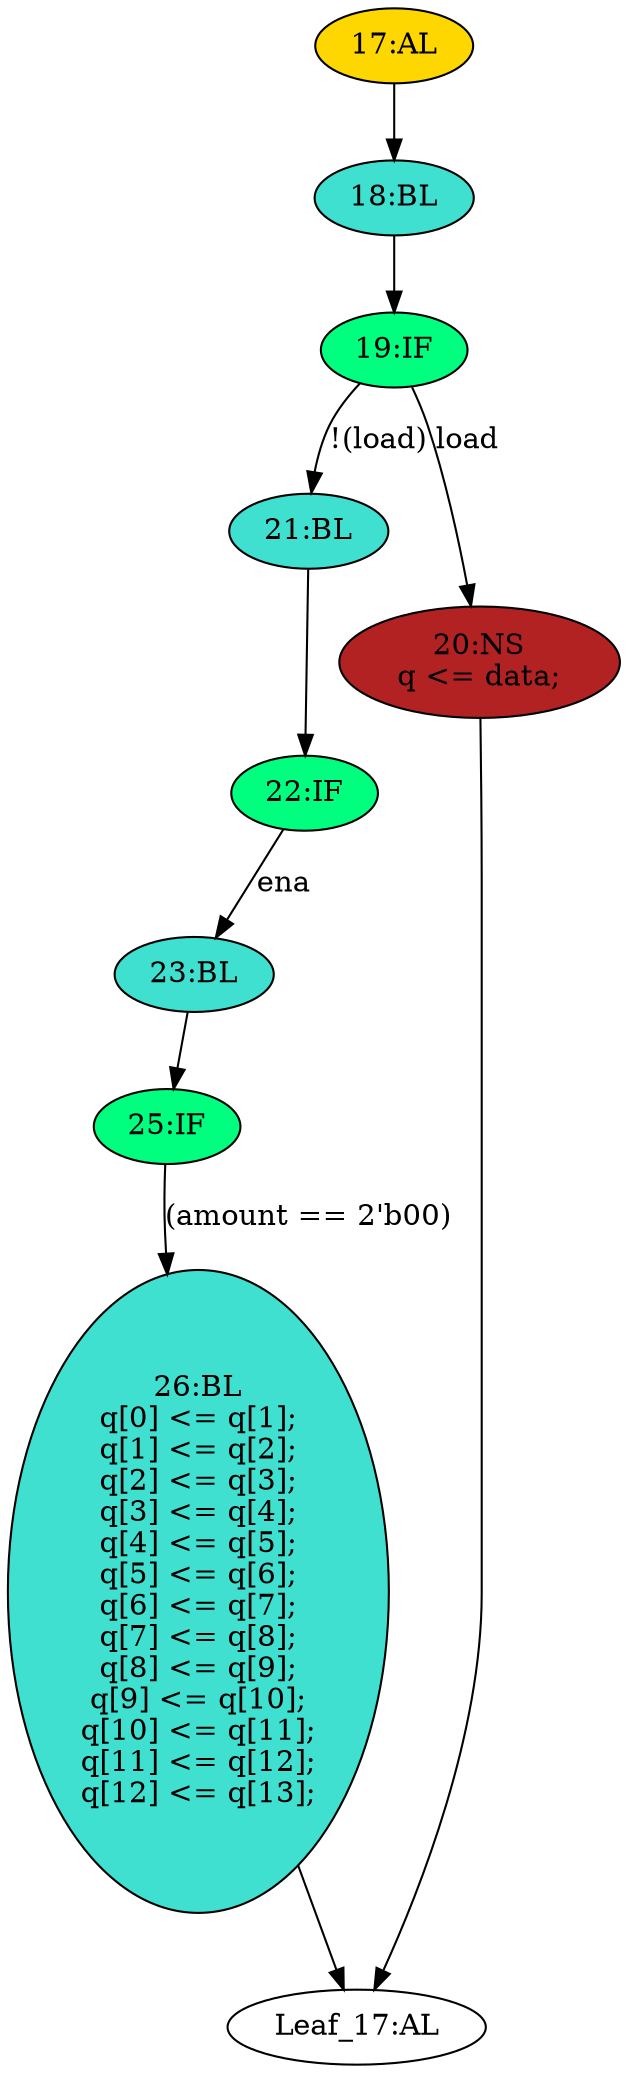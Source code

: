 strict digraph "" {
	node [label="\N"];
	"17:AL"	[ast="<pyverilog.vparser.ast.Always object at 0x7fa3304c5210>",
		clk_sens=True,
		fillcolor=gold,
		label="17:AL",
		sens="['clk']",
		statements="[]",
		style=filled,
		typ=Always,
		use_var="['load', 'ena', 'amount', 'data', 'q']"];
	"18:BL"	[ast="<pyverilog.vparser.ast.Block object at 0x7fa3304c53d0>",
		fillcolor=turquoise,
		label="18:BL",
		statements="[]",
		style=filled,
		typ=Block];
	"17:AL" -> "18:BL"	[cond="[]",
		lineno=None];
	"22:IF"	[ast="<pyverilog.vparser.ast.IfStatement object at 0x7fa3304c54d0>",
		fillcolor=springgreen,
		label="22:IF",
		statements="[]",
		style=filled,
		typ=IfStatement];
	"23:BL"	[ast="<pyverilog.vparser.ast.Block object at 0x7fa3304c5550>",
		fillcolor=turquoise,
		label="23:BL",
		statements="[]",
		style=filled,
		typ=Block];
	"22:IF" -> "23:BL"	[cond="['ena']",
		label=ena,
		lineno=22];
	"21:BL"	[ast="<pyverilog.vparser.ast.Block object at 0x7fa3304c5490>",
		fillcolor=turquoise,
		label="21:BL",
		statements="[]",
		style=filled,
		typ=Block];
	"21:BL" -> "22:IF"	[cond="[]",
		lineno=None];
	"19:IF"	[ast="<pyverilog.vparser.ast.IfStatement object at 0x7fa3304c5410>",
		fillcolor=springgreen,
		label="19:IF",
		statements="[]",
		style=filled,
		typ=IfStatement];
	"19:IF" -> "21:BL"	[cond="['load']",
		label="!(load)",
		lineno=19];
	"20:NS"	[ast="<pyverilog.vparser.ast.NonblockingSubstitution object at 0x7fa3304f64d0>",
		fillcolor=firebrick,
		label="20:NS
q <= data;",
		statements="[<pyverilog.vparser.ast.NonblockingSubstitution object at 0x7fa3304f64d0>]",
		style=filled,
		typ=NonblockingSubstitution];
	"19:IF" -> "20:NS"	[cond="['load']",
		label=load,
		lineno=19];
	"26:BL"	[ast="<pyverilog.vparser.ast.Block object at 0x7fa3304c55d0>",
		fillcolor=turquoise,
		label="26:BL
q[0] <= q[1];
q[1] <= q[2];
q[2] <= q[3];
q[3] <= q[4];
q[4] <= q[5];
q[5] <= q[6];
q[6] <= q[7];
q[7] <= q[8];
q[8] <= q[\
9];
q[9] <= q[10];
q[10] <= q[11];
q[11] <= q[12];
q[12] <= q[13];",
		statements="[<pyverilog.vparser.ast.NonblockingSubstitution object at 0x7fa3304c5610>, <pyverilog.vparser.ast.NonblockingSubstitution object \
at 0x7fa3304c5890>, <pyverilog.vparser.ast.NonblockingSubstitution object at 0x7fa3304c5ad0>, <pyverilog.vparser.ast.NonblockingSubstitution \
object at 0x7fa3304c5d10>, <pyverilog.vparser.ast.NonblockingSubstitution object at 0x7fa3304c5f50>, <pyverilog.vparser.ast.NonblockingSubstitution \
object at 0x7fa3304c41d0>, <pyverilog.vparser.ast.NonblockingSubstitution object at 0x7fa3304c4410>, <pyverilog.vparser.ast.NonblockingSubstitution \
object at 0x7fa3304c4650>, <pyverilog.vparser.ast.NonblockingSubstitution object at 0x7fa3304c4890>, <pyverilog.vparser.ast.NonblockingSubstitution \
object at 0x7fa3304c4ad0>, <pyverilog.vparser.ast.NonblockingSubstitution object at 0x7fa3304c4d10>, <pyverilog.vparser.ast.NonblockingSubstitution \
object at 0x7fa3304c4f50>, <pyverilog.vparser.ast.NonblockingSubstitution object at 0x7fa3304f61d0>]",
		style=filled,
		typ=Block];
	"Leaf_17:AL"	[def_var="['q']",
		label="Leaf_17:AL"];
	"26:BL" -> "Leaf_17:AL"	[cond="[]",
		lineno=None];
	"18:BL" -> "19:IF"	[cond="[]",
		lineno=None];
	"25:IF"	[ast="<pyverilog.vparser.ast.IfStatement object at 0x7fa3304c5590>",
		fillcolor=springgreen,
		label="25:IF",
		statements="[]",
		style=filled,
		typ=IfStatement];
	"25:IF" -> "26:BL"	[cond="['amount']",
		label="(amount == 2'b00)",
		lineno=25];
	"20:NS" -> "Leaf_17:AL"	[cond="[]",
		lineno=None];
	"23:BL" -> "25:IF"	[cond="[]",
		lineno=None];
}
